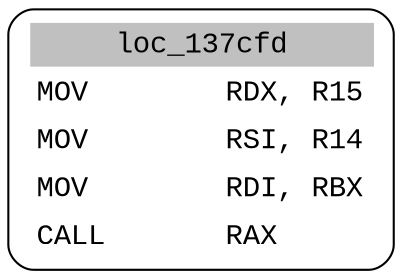 digraph asm_graph {
1941 [
shape="Mrecord" fontname="Courier New"label =<<table border="0" cellborder="0" cellpadding="3"><tr><td align="center" colspan="2" bgcolor="grey">loc_137cfd</td></tr><tr><td align="left">MOV        RDX, R15</td></tr><tr><td align="left">MOV        RSI, R14</td></tr><tr><td align="left">MOV        RDI, RBX</td></tr><tr><td align="left">CALL       RAX</td></tr></table>> ];
}